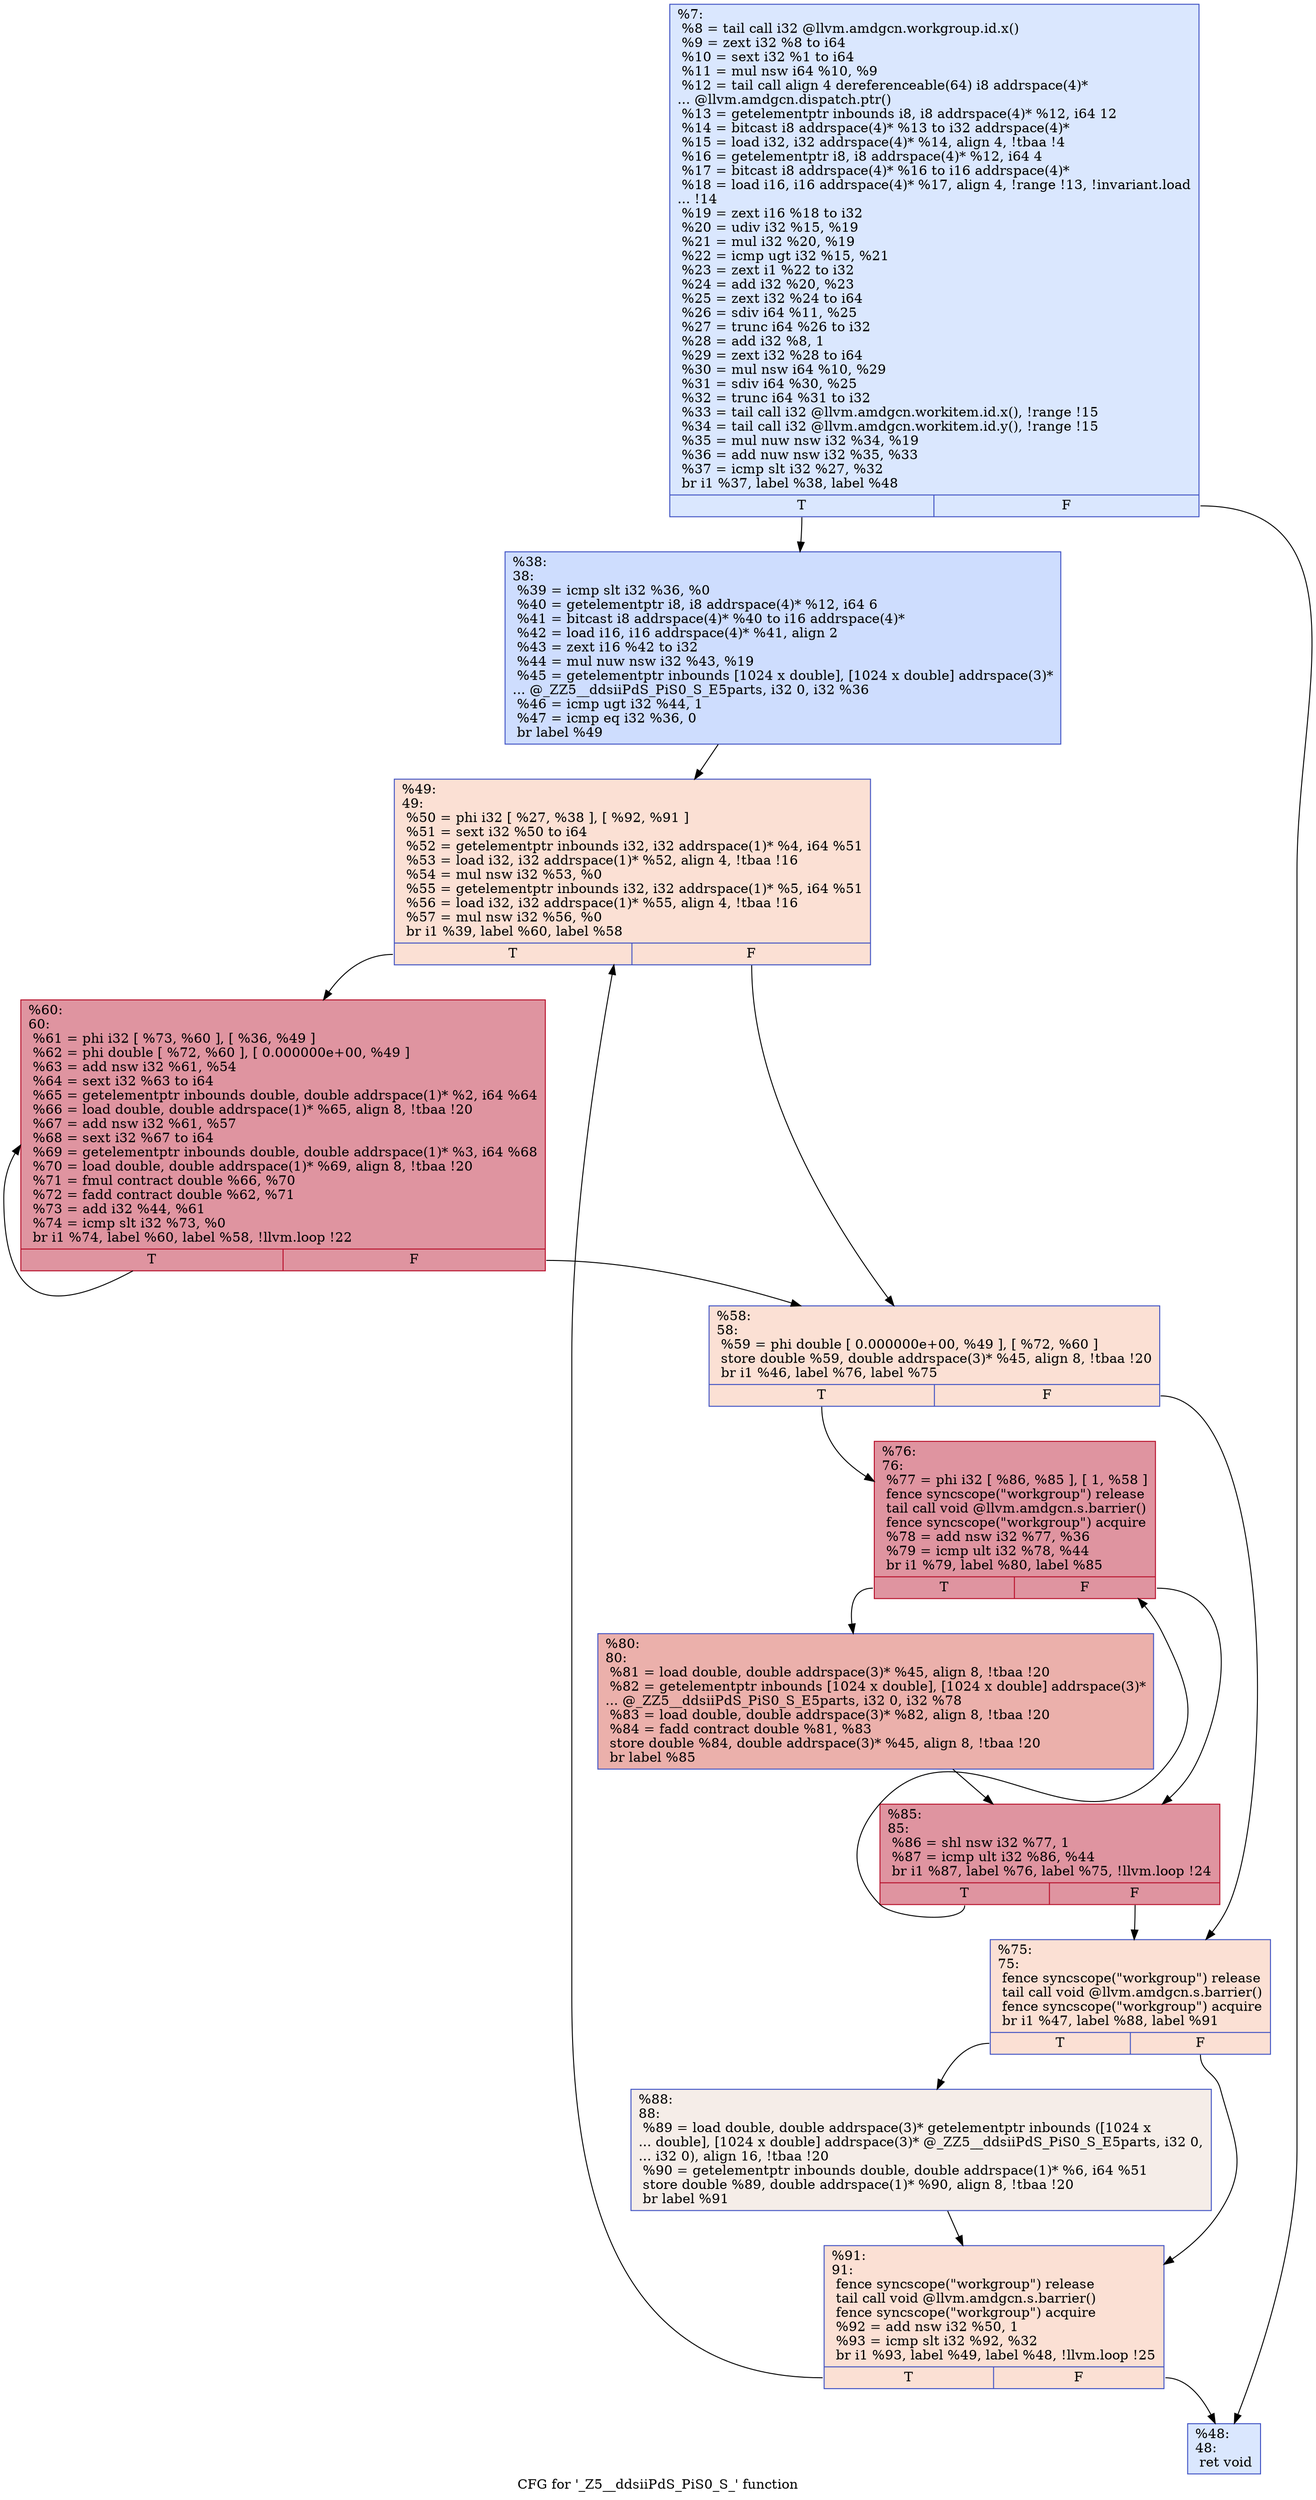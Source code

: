 digraph "CFG for '_Z5__ddsiiPdS_PiS0_S_' function" {
	label="CFG for '_Z5__ddsiiPdS_PiS0_S_' function";

	Node0x4aeb040 [shape=record,color="#3d50c3ff", style=filled, fillcolor="#abc8fd70",label="{%7:\l  %8 = tail call i32 @llvm.amdgcn.workgroup.id.x()\l  %9 = zext i32 %8 to i64\l  %10 = sext i32 %1 to i64\l  %11 = mul nsw i64 %10, %9\l  %12 = tail call align 4 dereferenceable(64) i8 addrspace(4)*\l... @llvm.amdgcn.dispatch.ptr()\l  %13 = getelementptr inbounds i8, i8 addrspace(4)* %12, i64 12\l  %14 = bitcast i8 addrspace(4)* %13 to i32 addrspace(4)*\l  %15 = load i32, i32 addrspace(4)* %14, align 4, !tbaa !4\l  %16 = getelementptr i8, i8 addrspace(4)* %12, i64 4\l  %17 = bitcast i8 addrspace(4)* %16 to i16 addrspace(4)*\l  %18 = load i16, i16 addrspace(4)* %17, align 4, !range !13, !invariant.load\l... !14\l  %19 = zext i16 %18 to i32\l  %20 = udiv i32 %15, %19\l  %21 = mul i32 %20, %19\l  %22 = icmp ugt i32 %15, %21\l  %23 = zext i1 %22 to i32\l  %24 = add i32 %20, %23\l  %25 = zext i32 %24 to i64\l  %26 = sdiv i64 %11, %25\l  %27 = trunc i64 %26 to i32\l  %28 = add i32 %8, 1\l  %29 = zext i32 %28 to i64\l  %30 = mul nsw i64 %10, %29\l  %31 = sdiv i64 %30, %25\l  %32 = trunc i64 %31 to i32\l  %33 = tail call i32 @llvm.amdgcn.workitem.id.x(), !range !15\l  %34 = tail call i32 @llvm.amdgcn.workitem.id.y(), !range !15\l  %35 = mul nuw nsw i32 %34, %19\l  %36 = add nuw nsw i32 %35, %33\l  %37 = icmp slt i32 %27, %32\l  br i1 %37, label %38, label %48\l|{<s0>T|<s1>F}}"];
	Node0x4aeb040:s0 -> Node0x4aee3d0;
	Node0x4aeb040:s1 -> Node0x4aee460;
	Node0x4aee3d0 [shape=record,color="#3d50c3ff", style=filled, fillcolor="#8fb1fe70",label="{%38:\l38:                                               \l  %39 = icmp slt i32 %36, %0\l  %40 = getelementptr i8, i8 addrspace(4)* %12, i64 6\l  %41 = bitcast i8 addrspace(4)* %40 to i16 addrspace(4)*\l  %42 = load i16, i16 addrspace(4)* %41, align 2\l  %43 = zext i16 %42 to i32\l  %44 = mul nuw nsw i32 %43, %19\l  %45 = getelementptr inbounds [1024 x double], [1024 x double] addrspace(3)*\l... @_ZZ5__ddsiiPdS_PiS0_S_E5parts, i32 0, i32 %36\l  %46 = icmp ugt i32 %44, 1\l  %47 = icmp eq i32 %36, 0\l  br label %49\l}"];
	Node0x4aee3d0 -> Node0x4aeeb00;
	Node0x4aee460 [shape=record,color="#3d50c3ff", style=filled, fillcolor="#abc8fd70",label="{%48:\l48:                                               \l  ret void\l}"];
	Node0x4aeeb00 [shape=record,color="#3d50c3ff", style=filled, fillcolor="#f7b99e70",label="{%49:\l49:                                               \l  %50 = phi i32 [ %27, %38 ], [ %92, %91 ]\l  %51 = sext i32 %50 to i64\l  %52 = getelementptr inbounds i32, i32 addrspace(1)* %4, i64 %51\l  %53 = load i32, i32 addrspace(1)* %52, align 4, !tbaa !16\l  %54 = mul nsw i32 %53, %0\l  %55 = getelementptr inbounds i32, i32 addrspace(1)* %5, i64 %51\l  %56 = load i32, i32 addrspace(1)* %55, align 4, !tbaa !16\l  %57 = mul nsw i32 %56, %0\l  br i1 %39, label %60, label %58\l|{<s0>T|<s1>F}}"];
	Node0x4aeeb00:s0 -> Node0x4aef870;
	Node0x4aeeb00:s1 -> Node0x4aef900;
	Node0x4aef900 [shape=record,color="#3d50c3ff", style=filled, fillcolor="#f7b99e70",label="{%58:\l58:                                               \l  %59 = phi double [ 0.000000e+00, %49 ], [ %72, %60 ]\l  store double %59, double addrspace(3)* %45, align 8, !tbaa !20\l  br i1 %46, label %76, label %75\l|{<s0>T|<s1>F}}"];
	Node0x4aef900:s0 -> Node0x4af0740;
	Node0x4aef900:s1 -> Node0x4af07d0;
	Node0x4aef870 [shape=record,color="#b70d28ff", style=filled, fillcolor="#b70d2870",label="{%60:\l60:                                               \l  %61 = phi i32 [ %73, %60 ], [ %36, %49 ]\l  %62 = phi double [ %72, %60 ], [ 0.000000e+00, %49 ]\l  %63 = add nsw i32 %61, %54\l  %64 = sext i32 %63 to i64\l  %65 = getelementptr inbounds double, double addrspace(1)* %2, i64 %64\l  %66 = load double, double addrspace(1)* %65, align 8, !tbaa !20\l  %67 = add nsw i32 %61, %57\l  %68 = sext i32 %67 to i64\l  %69 = getelementptr inbounds double, double addrspace(1)* %3, i64 %68\l  %70 = load double, double addrspace(1)* %69, align 8, !tbaa !20\l  %71 = fmul contract double %66, %70\l  %72 = fadd contract double %62, %71\l  %73 = add i32 %44, %61\l  %74 = icmp slt i32 %73, %0\l  br i1 %74, label %60, label %58, !llvm.loop !22\l|{<s0>T|<s1>F}}"];
	Node0x4aef870:s0 -> Node0x4aef870;
	Node0x4aef870:s1 -> Node0x4aef900;
	Node0x4af07d0 [shape=record,color="#3d50c3ff", style=filled, fillcolor="#f7b99e70",label="{%75:\l75:                                               \l  fence syncscope(\"workgroup\") release\l  tail call void @llvm.amdgcn.s.barrier()\l  fence syncscope(\"workgroup\") acquire\l  br i1 %47, label %88, label %91\l|{<s0>T|<s1>F}}"];
	Node0x4af07d0:s0 -> Node0x4af1cb0;
	Node0x4af07d0:s1 -> Node0x4aeec40;
	Node0x4af0740 [shape=record,color="#b70d28ff", style=filled, fillcolor="#b70d2870",label="{%76:\l76:                                               \l  %77 = phi i32 [ %86, %85 ], [ 1, %58 ]\l  fence syncscope(\"workgroup\") release\l  tail call void @llvm.amdgcn.s.barrier()\l  fence syncscope(\"workgroup\") acquire\l  %78 = add nsw i32 %77, %36\l  %79 = icmp ult i32 %78, %44\l  br i1 %79, label %80, label %85\l|{<s0>T|<s1>F}}"];
	Node0x4af0740:s0 -> Node0x4af2270;
	Node0x4af0740:s1 -> Node0x4af1df0;
	Node0x4af2270 [shape=record,color="#3d50c3ff", style=filled, fillcolor="#d24b4070",label="{%80:\l80:                                               \l  %81 = load double, double addrspace(3)* %45, align 8, !tbaa !20\l  %82 = getelementptr inbounds [1024 x double], [1024 x double] addrspace(3)*\l... @_ZZ5__ddsiiPdS_PiS0_S_E5parts, i32 0, i32 %78\l  %83 = load double, double addrspace(3)* %82, align 8, !tbaa !20\l  %84 = fadd contract double %81, %83\l  store double %84, double addrspace(3)* %45, align 8, !tbaa !20\l  br label %85\l}"];
	Node0x4af2270 -> Node0x4af1df0;
	Node0x4af1df0 [shape=record,color="#b70d28ff", style=filled, fillcolor="#b70d2870",label="{%85:\l85:                                               \l  %86 = shl nsw i32 %77, 1\l  %87 = icmp ult i32 %86, %44\l  br i1 %87, label %76, label %75, !llvm.loop !24\l|{<s0>T|<s1>F}}"];
	Node0x4af1df0:s0 -> Node0x4af0740;
	Node0x4af1df0:s1 -> Node0x4af07d0;
	Node0x4af1cb0 [shape=record,color="#3d50c3ff", style=filled, fillcolor="#e8d6cc70",label="{%88:\l88:                                               \l  %89 = load double, double addrspace(3)* getelementptr inbounds ([1024 x\l... double], [1024 x double] addrspace(3)* @_ZZ5__ddsiiPdS_PiS0_S_E5parts, i32 0,\l... i32 0), align 16, !tbaa !20\l  %90 = getelementptr inbounds double, double addrspace(1)* %6, i64 %51\l  store double %89, double addrspace(1)* %90, align 8, !tbaa !20\l  br label %91\l}"];
	Node0x4af1cb0 -> Node0x4aeec40;
	Node0x4aeec40 [shape=record,color="#3d50c3ff", style=filled, fillcolor="#f7b99e70",label="{%91:\l91:                                               \l  fence syncscope(\"workgroup\") release\l  tail call void @llvm.amdgcn.s.barrier()\l  fence syncscope(\"workgroup\") acquire\l  %92 = add nsw i32 %50, 1\l  %93 = icmp slt i32 %92, %32\l  br i1 %93, label %49, label %48, !llvm.loop !25\l|{<s0>T|<s1>F}}"];
	Node0x4aeec40:s0 -> Node0x4aeeb00;
	Node0x4aeec40:s1 -> Node0x4aee460;
}
